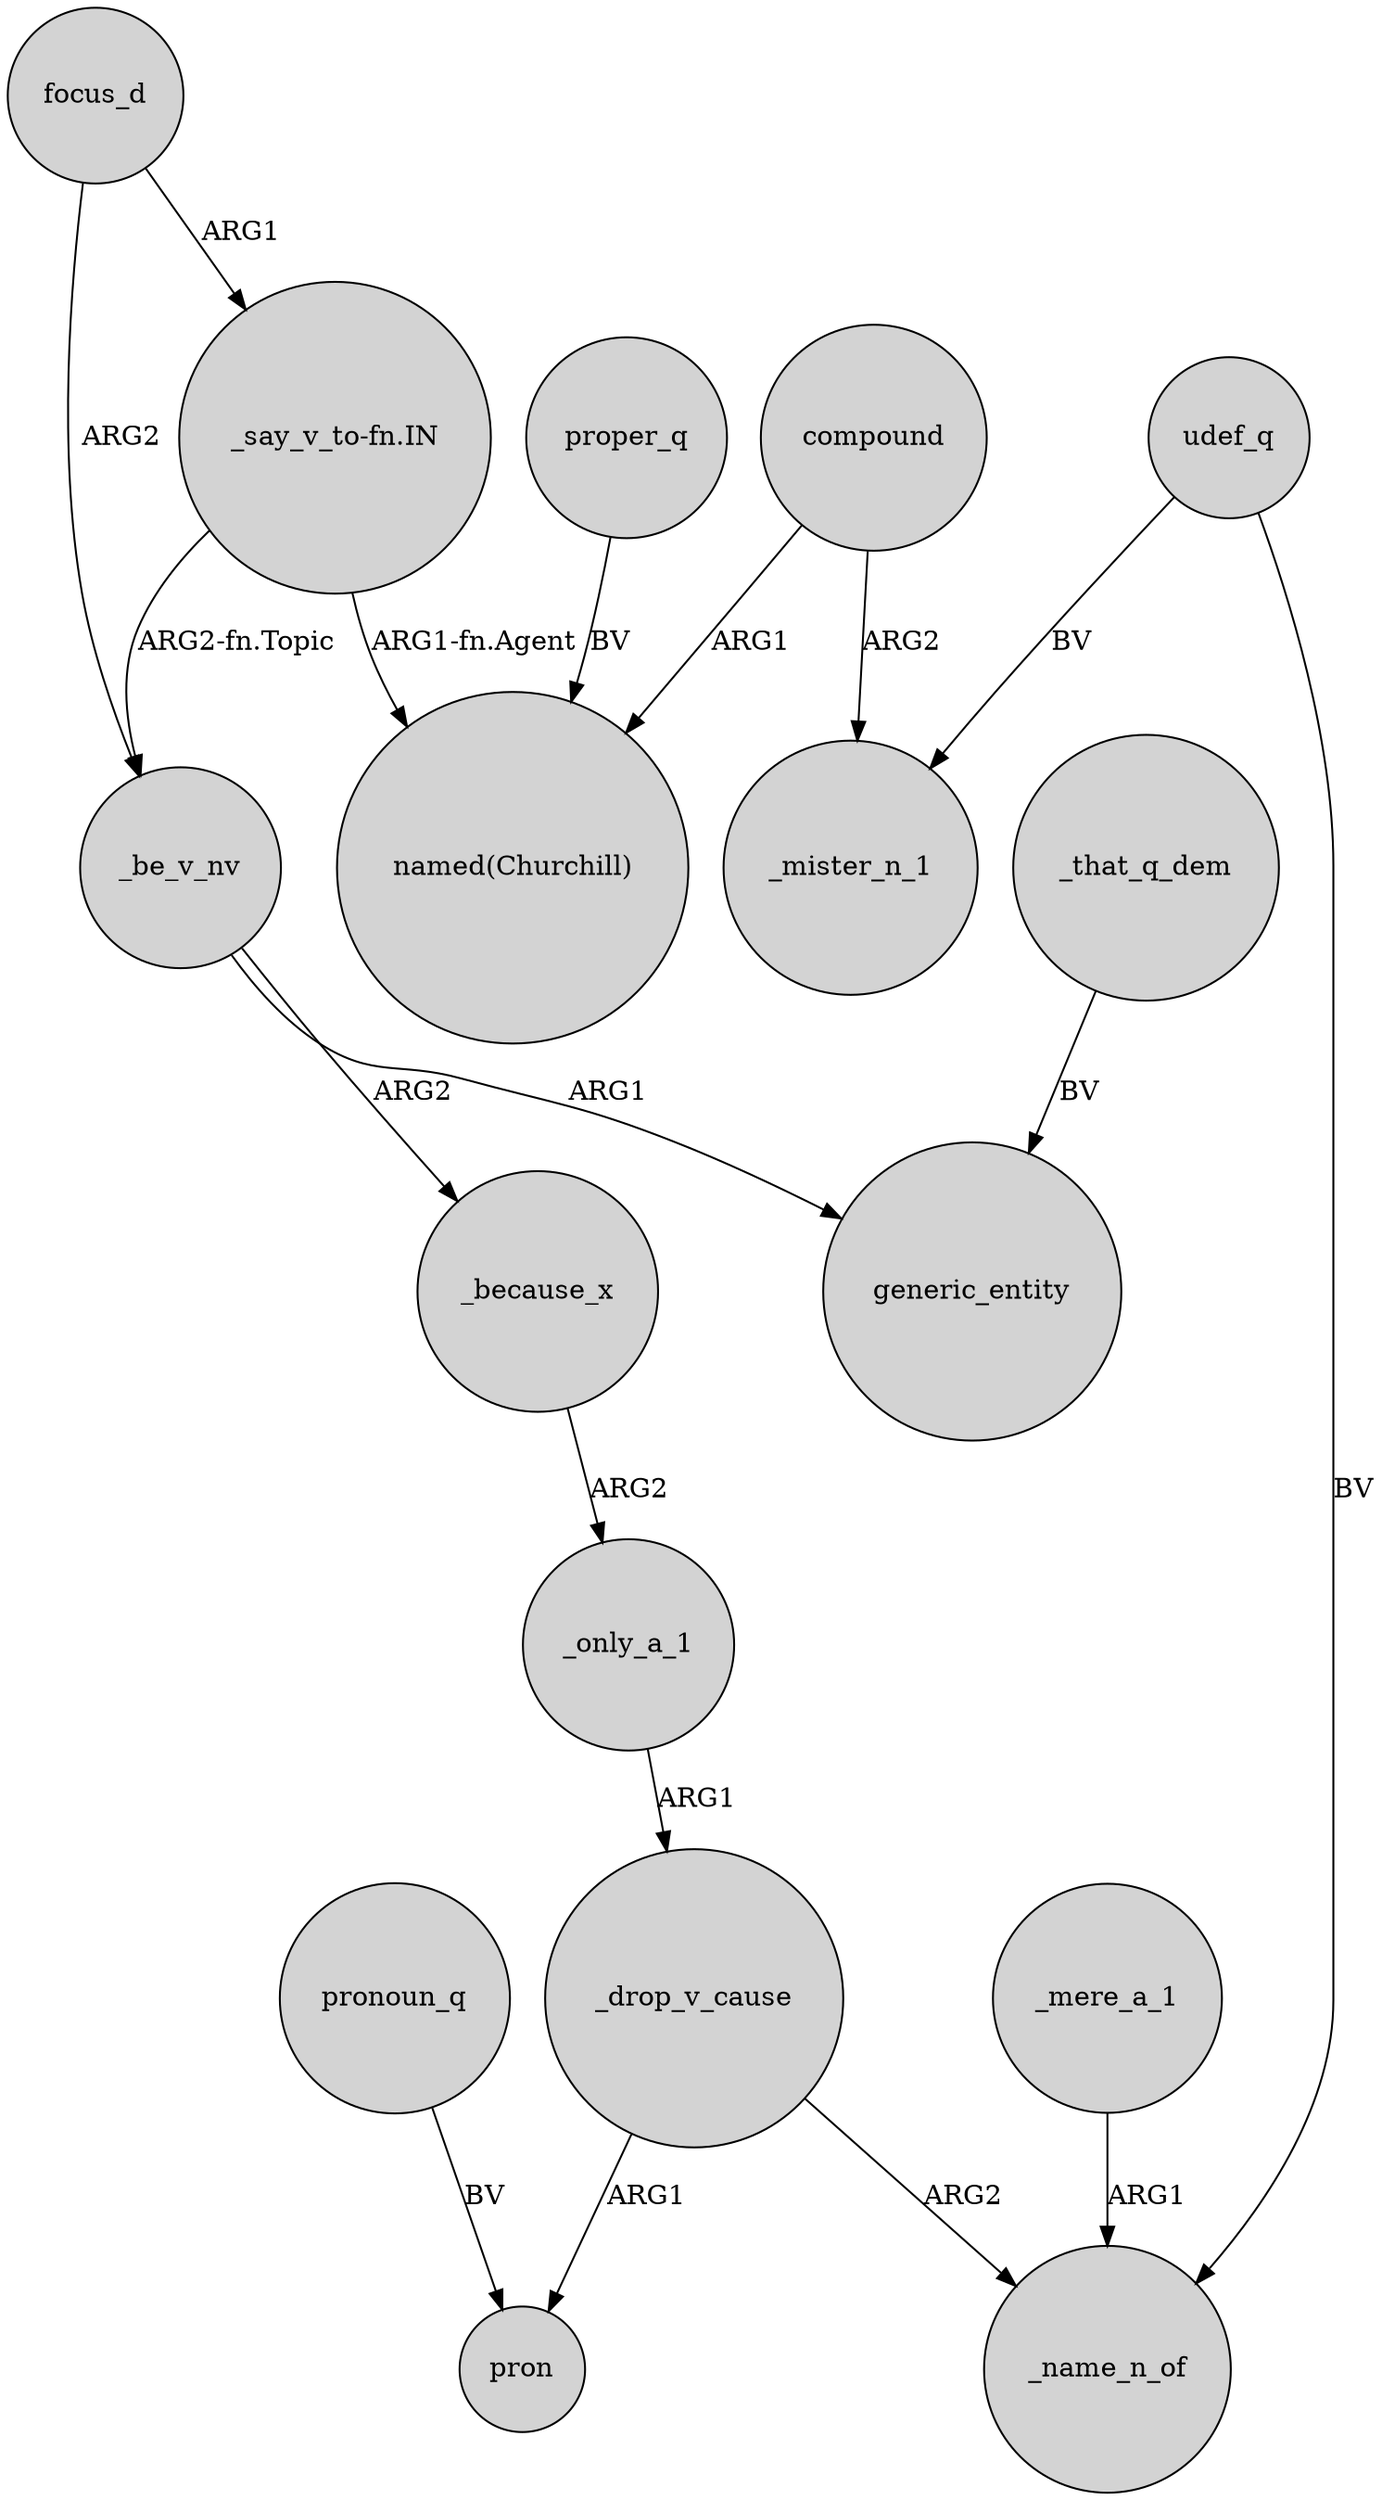 digraph {
	node [shape=circle style=filled]
	udef_q -> _mister_n_1 [label=BV]
	"_say_v_to-fn.IN" -> "named(Churchill)" [label="ARG1-fn.Agent"]
	_be_v_nv -> _because_x [label=ARG2]
	_only_a_1 -> _drop_v_cause [label=ARG1]
	_be_v_nv -> generic_entity [label=ARG1]
	_because_x -> _only_a_1 [label=ARG2]
	_drop_v_cause -> pron [label=ARG1]
	focus_d -> _be_v_nv [label=ARG2]
	_that_q_dem -> generic_entity [label=BV]
	_mere_a_1 -> _name_n_of [label=ARG1]
	"_say_v_to-fn.IN" -> _be_v_nv [label="ARG2-fn.Topic"]
	_drop_v_cause -> _name_n_of [label=ARG2]
	compound -> "named(Churchill)" [label=ARG1]
	udef_q -> _name_n_of [label=BV]
	compound -> _mister_n_1 [label=ARG2]
	focus_d -> "_say_v_to-fn.IN" [label=ARG1]
	proper_q -> "named(Churchill)" [label=BV]
	pronoun_q -> pron [label=BV]
}

